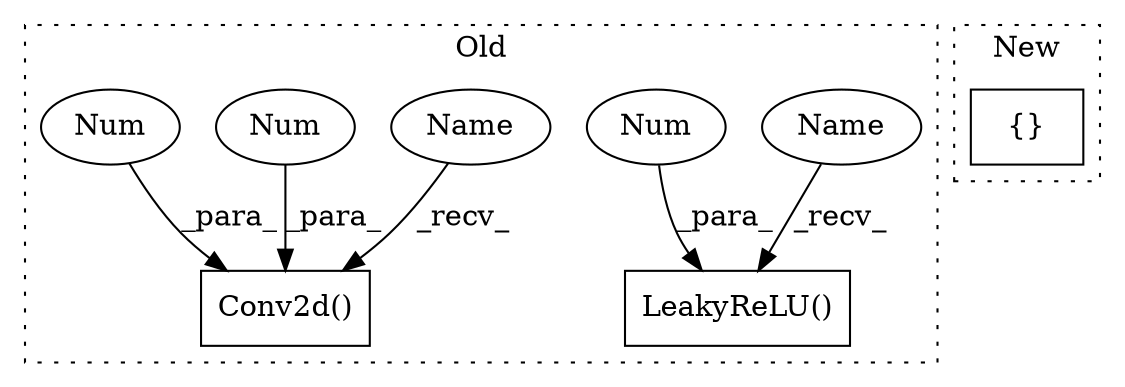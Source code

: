 digraph G {
subgraph cluster0 {
1 [label="LeakyReLU()" a="75" s="479,495" l="13,15" shape="box"];
3 [label="Num" a="76" s="492" l="3" shape="ellipse"];
4 [label="Conv2d()" a="75" s="409,424" l="10,36" shape="box"];
5 [label="Num" a="76" s="419" l="1" shape="ellipse"];
6 [label="Num" a="76" s="422" l="2" shape="ellipse"];
7 [label="Name" a="87" s="479" l="2" shape="ellipse"];
8 [label="Name" a="87" s="409" l="2" shape="ellipse"];
label = "Old";
style="dotted";
}
subgraph cluster1 {
2 [label="{}" a="59" s="286,286" l="2,1" shape="box"];
label = "New";
style="dotted";
}
3 -> 1 [label="_para_"];
5 -> 4 [label="_para_"];
6 -> 4 [label="_para_"];
7 -> 1 [label="_recv_"];
8 -> 4 [label="_recv_"];
}